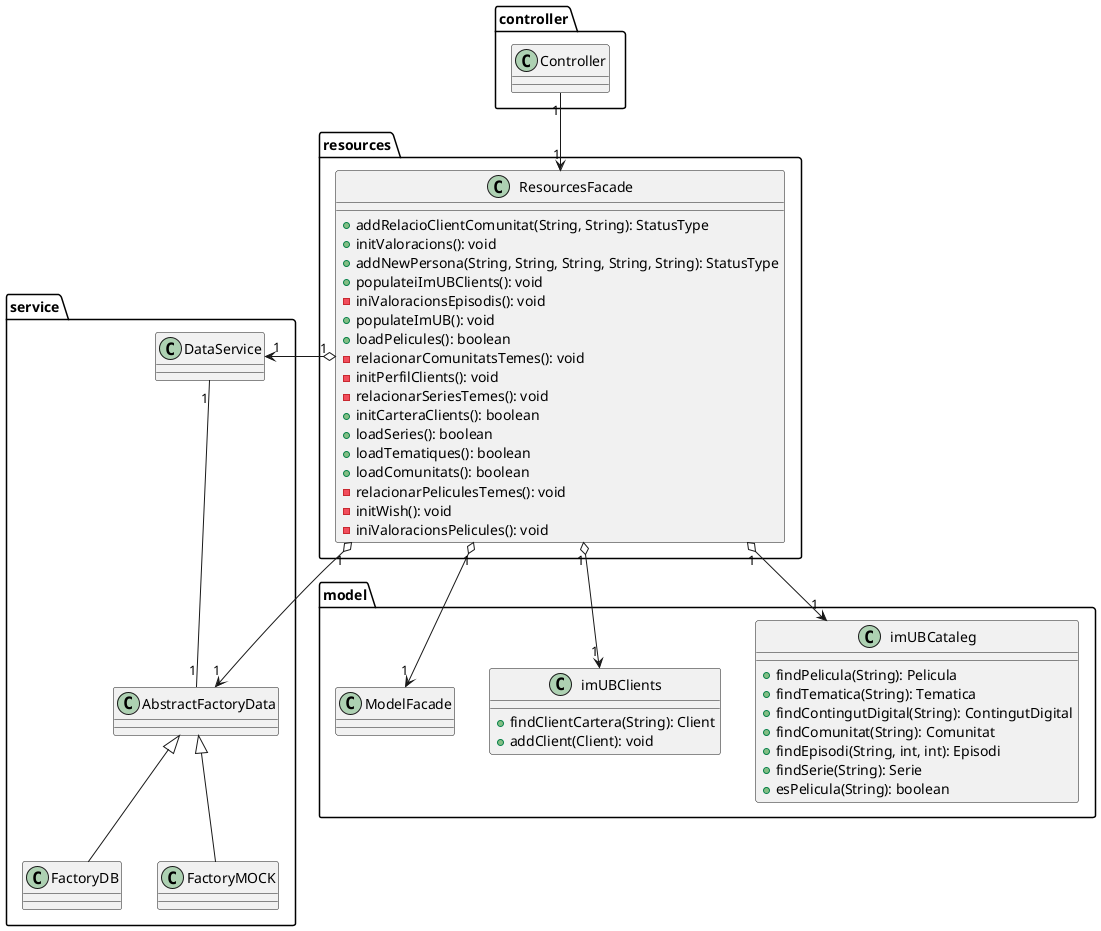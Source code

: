 @startuml

package controller{
class Controller
}
package service {
class DataService  {

}
class AbstractFactoryData {

}
class FactoryDB {
  }
class FactoryMOCK {
  }
}
package model{
class imUBCataleg {
  + findPelicula(String): Pelicula
  + findTematica(String): Tematica
  + findContingutDigital(String): ContingutDigital
  + findComunitat(String): Comunitat
  + findEpisodi(String, int, int): Episodi
  + findSerie(String): Serie
  + esPelicula(String): boolean

}
class imUBClients {
  + findClientCartera(String): Client
  + addClient(Client): void
}
}

package resources {
class ResourcesFacade {
  + addRelacioClientComunitat(String, String): StatusType
  + initValoracions(): void
  + addNewPersona(String, String, String, String, String): StatusType
  + populateiImUBClients(): void
  - iniValoracionsEpisodis(): void
  + populateImUB(): void
  + loadPelicules(): boolean
  - relacionarComunitatsTemes(): void
  - initPerfilClients(): void
  - relacionarSeriesTemes(): void
  + initCarteraClients(): boolean
  + loadSeries(): boolean
  + loadTematiques(): boolean
  + loadComunitats(): boolean
  - relacionarPeliculesTemes(): void
  - initWish(): void
  - iniValoracionsPelicules(): void
}


ResourcesFacade       "1" o-right-> "1" DataService
ResourcesFacade       "1" o-right-> "1" AbstractFactoryData
AbstractFactoryData   <|-- FactoryDB
AbstractFactoryData   <|--  FactoryMOCK
controller.Controller         "1" -down->"1"ResourcesFacade
DataService "1"-down-"1" AbstractFactoryData
ResourcesFacade       "1" o-down-> "1" model.ModelFacade

ResourcesFacade       "1" o-down-> "1" imUBCataleg
ResourcesFacade       "1" o-down-> "1" imUBClients

@enduml
